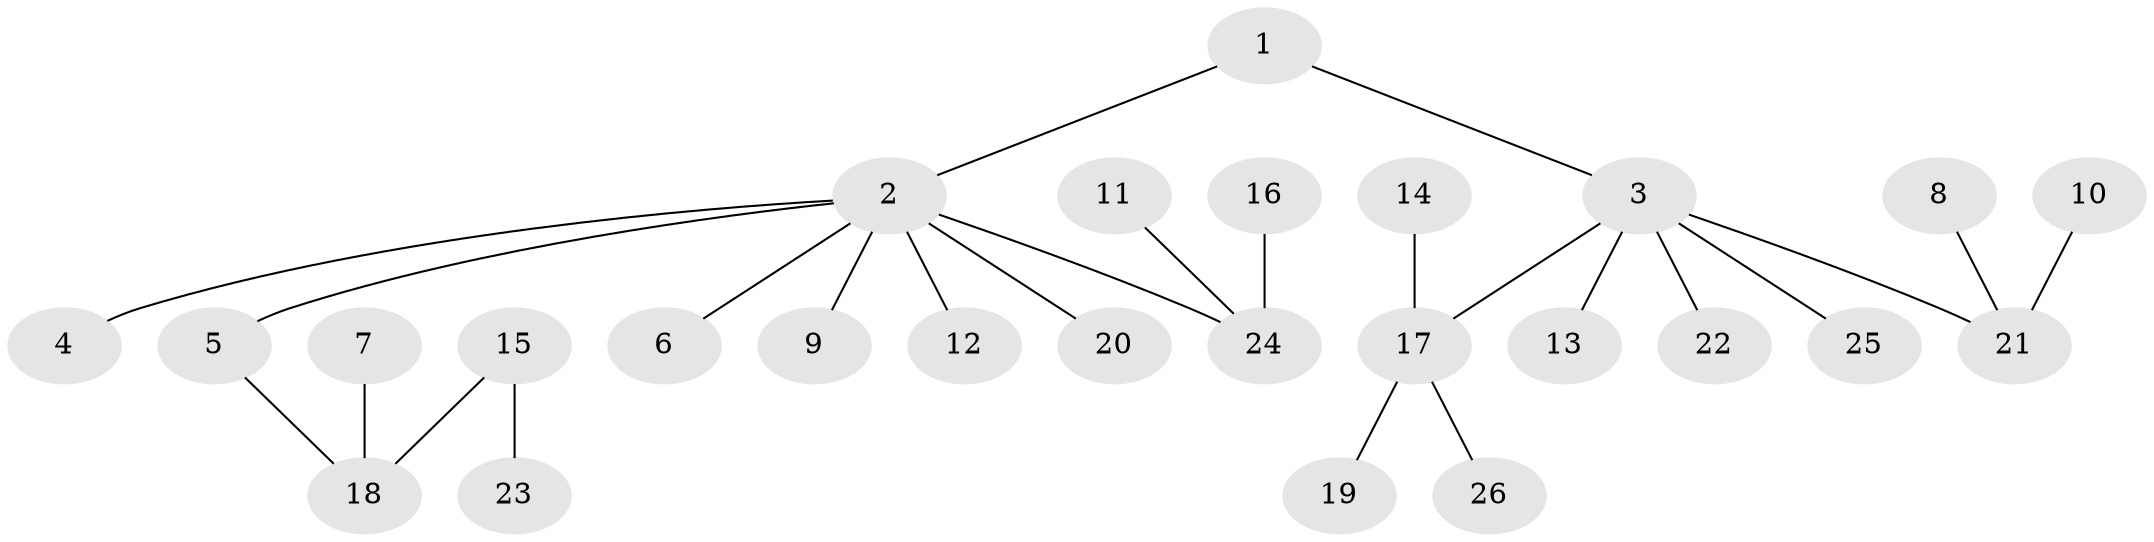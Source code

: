 // original degree distribution, {4: 0.057692307692307696, 2: 0.23076923076923078, 5: 0.057692307692307696, 6: 0.019230769230769232, 3: 0.11538461538461539, 1: 0.5192307692307693}
// Generated by graph-tools (version 1.1) at 2025/50/03/09/25 03:50:25]
// undirected, 26 vertices, 25 edges
graph export_dot {
graph [start="1"]
  node [color=gray90,style=filled];
  1;
  2;
  3;
  4;
  5;
  6;
  7;
  8;
  9;
  10;
  11;
  12;
  13;
  14;
  15;
  16;
  17;
  18;
  19;
  20;
  21;
  22;
  23;
  24;
  25;
  26;
  1 -- 2 [weight=1.0];
  1 -- 3 [weight=1.0];
  2 -- 4 [weight=1.0];
  2 -- 5 [weight=1.0];
  2 -- 6 [weight=1.0];
  2 -- 9 [weight=1.0];
  2 -- 12 [weight=1.0];
  2 -- 20 [weight=1.0];
  2 -- 24 [weight=1.0];
  3 -- 13 [weight=1.0];
  3 -- 17 [weight=1.0];
  3 -- 21 [weight=1.0];
  3 -- 22 [weight=1.0];
  3 -- 25 [weight=1.0];
  5 -- 18 [weight=1.0];
  7 -- 18 [weight=1.0];
  8 -- 21 [weight=1.0];
  10 -- 21 [weight=1.0];
  11 -- 24 [weight=1.0];
  14 -- 17 [weight=1.0];
  15 -- 18 [weight=1.0];
  15 -- 23 [weight=1.0];
  16 -- 24 [weight=1.0];
  17 -- 19 [weight=1.0];
  17 -- 26 [weight=1.0];
}
